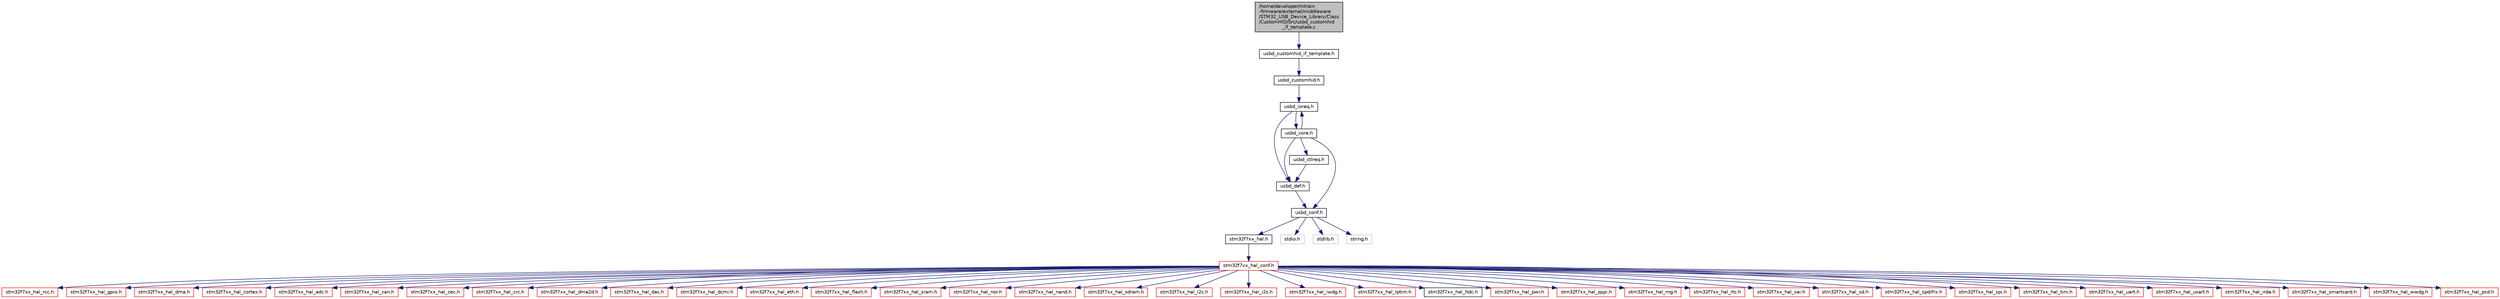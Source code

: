 digraph "/home/developer/mtrain-firmware/external/middleware/STM32_USB_Device_Library/Class/CustomHID/Src/usbd_customhid_if_template.c"
{
  edge [fontname="Helvetica",fontsize="10",labelfontname="Helvetica",labelfontsize="10"];
  node [fontname="Helvetica",fontsize="10",shape=record];
  Node0 [label="/home/developer/mtrain\l-firmware/external/middleware\l/STM32_USB_Device_Library/Class\l/CustomHID/Src/usbd_customhid\l_if_template.c",height=0.2,width=0.4,color="black", fillcolor="grey75", style="filled", fontcolor="black"];
  Node0 -> Node1 [color="midnightblue",fontsize="10",style="solid",fontname="Helvetica"];
  Node1 [label="usbd_customhid_if_template.h",height=0.2,width=0.4,color="black", fillcolor="white", style="filled",URL="$usbd__customhid__if__template_8h.html",tooltip="Header for usbd_customhid_if_template.c file. "];
  Node1 -> Node2 [color="midnightblue",fontsize="10",style="solid",fontname="Helvetica"];
  Node2 [label="usbd_customhid.h",height=0.2,width=0.4,color="black", fillcolor="white", style="filled",URL="$usbd__customhid_8h.html",tooltip="header file for the usbd_customhid.c file. "];
  Node2 -> Node3 [color="midnightblue",fontsize="10",style="solid",fontname="Helvetica"];
  Node3 [label="usbd_ioreq.h",height=0.2,width=0.4,color="black", fillcolor="white", style="filled",URL="$usbd__ioreq_8h.html",tooltip="Header file for the usbd_ioreq.c file. "];
  Node3 -> Node4 [color="midnightblue",fontsize="10",style="solid",fontname="Helvetica"];
  Node4 [label="usbd_def.h",height=0.2,width=0.4,color="black", fillcolor="white", style="filled",URL="$usbd__def_8h.html",tooltip="General defines for the usb device library. "];
  Node4 -> Node5 [color="midnightblue",fontsize="10",style="solid",fontname="Helvetica"];
  Node5 [label="usbd_conf.h",height=0.2,width=0.4,color="black", fillcolor="white", style="filled",URL="$usbd__conf_8h.html"];
  Node5 -> Node6 [color="midnightblue",fontsize="10",style="solid",fontname="Helvetica"];
  Node6 [label="stm32f7xx_hal.h",height=0.2,width=0.4,color="black", fillcolor="white", style="filled",URL="$stm32f7xx__hal_8h.html",tooltip="This file contains all the functions prototypes for the HAL module driver. "];
  Node6 -> Node7 [color="midnightblue",fontsize="10",style="solid",fontname="Helvetica"];
  Node7 [label="stm32f7xx_hal_conf.h",height=0.2,width=0.4,color="red", fillcolor="white", style="filled",URL="$stm32f7xx__hal__conf_8h.html",tooltip="HAL configuration file. "];
  Node7 -> Node8 [color="midnightblue",fontsize="10",style="solid",fontname="Helvetica"];
  Node8 [label="stm32f7xx_hal_rcc.h",height=0.2,width=0.4,color="red", fillcolor="white", style="filled",URL="$stm32f7xx__hal__rcc_8h.html",tooltip="Header file of RCC HAL module. "];
  Node7 -> Node14 [color="midnightblue",fontsize="10",style="solid",fontname="Helvetica"];
  Node14 [label="stm32f7xx_hal_gpio.h",height=0.2,width=0.4,color="red", fillcolor="white", style="filled",URL="$stm32f7xx__hal__gpio_8h.html",tooltip="Header file of GPIO HAL module. "];
  Node7 -> Node16 [color="midnightblue",fontsize="10",style="solid",fontname="Helvetica"];
  Node16 [label="stm32f7xx_hal_dma.h",height=0.2,width=0.4,color="red", fillcolor="white", style="filled",URL="$stm32f7xx__hal__dma_8h.html",tooltip="Header file of DMA HAL module. "];
  Node7 -> Node18 [color="midnightblue",fontsize="10",style="solid",fontname="Helvetica"];
  Node18 [label="stm32f7xx_hal_cortex.h",height=0.2,width=0.4,color="red", fillcolor="white", style="filled",URL="$stm32f7xx__hal__cortex_8h.html",tooltip="Header file of CORTEX HAL module. "];
  Node7 -> Node19 [color="midnightblue",fontsize="10",style="solid",fontname="Helvetica"];
  Node19 [label="stm32f7xx_hal_adc.h",height=0.2,width=0.4,color="red", fillcolor="white", style="filled",URL="$stm32f7xx__hal__adc_8h.html",tooltip="Header file of ADC HAL extension module. "];
  Node7 -> Node21 [color="midnightblue",fontsize="10",style="solid",fontname="Helvetica"];
  Node21 [label="stm32f7xx_hal_can.h",height=0.2,width=0.4,color="red", fillcolor="white", style="filled",URL="$stm32f7xx__hal__can_8h.html",tooltip="Header file of CAN HAL module. "];
  Node7 -> Node22 [color="midnightblue",fontsize="10",style="solid",fontname="Helvetica"];
  Node22 [label="stm32f7xx_hal_cec.h",height=0.2,width=0.4,color="red", fillcolor="white", style="filled",URL="$stm32f7xx__hal__cec_8h.html",tooltip="Header file of CEC HAL module. "];
  Node7 -> Node23 [color="midnightblue",fontsize="10",style="solid",fontname="Helvetica"];
  Node23 [label="stm32f7xx_hal_crc.h",height=0.2,width=0.4,color="red", fillcolor="white", style="filled",URL="$stm32f7xx__hal__crc_8h.html",tooltip="Header file of CRC HAL module. "];
  Node7 -> Node25 [color="midnightblue",fontsize="10",style="solid",fontname="Helvetica"];
  Node25 [label="stm32f7xx_hal_dma2d.h",height=0.2,width=0.4,color="red", fillcolor="white", style="filled",URL="$stm32f7xx__hal__dma2d_8h.html",tooltip="Header file of DMA2D HAL module. "];
  Node7 -> Node26 [color="midnightblue",fontsize="10",style="solid",fontname="Helvetica"];
  Node26 [label="stm32f7xx_hal_dac.h",height=0.2,width=0.4,color="red", fillcolor="white", style="filled",URL="$stm32f7xx__hal__dac_8h.html",tooltip="Header file of DAC HAL module. "];
  Node7 -> Node28 [color="midnightblue",fontsize="10",style="solid",fontname="Helvetica"];
  Node28 [label="stm32f7xx_hal_dcmi.h",height=0.2,width=0.4,color="red", fillcolor="white", style="filled",URL="$stm32f7xx__hal__dcmi_8h.html",tooltip="Header file of DCMI HAL module. "];
  Node7 -> Node29 [color="midnightblue",fontsize="10",style="solid",fontname="Helvetica"];
  Node29 [label="stm32f7xx_hal_eth.h",height=0.2,width=0.4,color="red", fillcolor="white", style="filled",URL="$stm32f7xx__hal__eth_8h.html",tooltip="Header file of ETH HAL module. "];
  Node7 -> Node30 [color="midnightblue",fontsize="10",style="solid",fontname="Helvetica"];
  Node30 [label="stm32f7xx_hal_flash.h",height=0.2,width=0.4,color="red", fillcolor="white", style="filled",URL="$stm32f7xx__hal__flash_8h.html",tooltip="Header file of FLASH HAL module. "];
  Node7 -> Node32 [color="midnightblue",fontsize="10",style="solid",fontname="Helvetica"];
  Node32 [label="stm32f7xx_hal_sram.h",height=0.2,width=0.4,color="red", fillcolor="white", style="filled",URL="$stm32f7xx__hal__sram_8h.html",tooltip="Header file of SRAM HAL module. "];
  Node7 -> Node34 [color="midnightblue",fontsize="10",style="solid",fontname="Helvetica"];
  Node34 [label="stm32f7xx_hal_nor.h",height=0.2,width=0.4,color="red", fillcolor="white", style="filled",URL="$stm32f7xx__hal__nor_8h.html",tooltip="Header file of NOR HAL module. "];
  Node7 -> Node35 [color="midnightblue",fontsize="10",style="solid",fontname="Helvetica"];
  Node35 [label="stm32f7xx_hal_nand.h",height=0.2,width=0.4,color="red", fillcolor="white", style="filled",URL="$stm32f7xx__hal__nand_8h.html",tooltip="Header file of NAND HAL module. "];
  Node7 -> Node36 [color="midnightblue",fontsize="10",style="solid",fontname="Helvetica"];
  Node36 [label="stm32f7xx_hal_sdram.h",height=0.2,width=0.4,color="red", fillcolor="white", style="filled",URL="$stm32f7xx__hal__sdram_8h.html",tooltip="Header file of SDRAM HAL module. "];
  Node7 -> Node37 [color="midnightblue",fontsize="10",style="solid",fontname="Helvetica"];
  Node37 [label="stm32f7xx_hal_i2c.h",height=0.2,width=0.4,color="red", fillcolor="white", style="filled",URL="$stm32f7xx__hal__i2c_8h.html",tooltip="Header file of I2C HAL module. "];
  Node7 -> Node39 [color="midnightblue",fontsize="10",style="solid",fontname="Helvetica"];
  Node39 [label="stm32f7xx_hal_i2s.h",height=0.2,width=0.4,color="red", fillcolor="white", style="filled",URL="$stm32f7xx__hal__i2s_8h.html",tooltip="Header file of I2S HAL module. "];
  Node7 -> Node40 [color="midnightblue",fontsize="10",style="solid",fontname="Helvetica"];
  Node40 [label="stm32f7xx_hal_iwdg.h",height=0.2,width=0.4,color="red", fillcolor="white", style="filled",URL="$stm32f7xx__hal__iwdg_8h.html",tooltip="Header file of IWDG HAL module. "];
  Node7 -> Node41 [color="midnightblue",fontsize="10",style="solid",fontname="Helvetica"];
  Node41 [label="stm32f7xx_hal_lptim.h",height=0.2,width=0.4,color="red", fillcolor="white", style="filled",URL="$stm32f7xx__hal__lptim_8h.html",tooltip="Header file of LPTIM HAL module. "];
  Node7 -> Node42 [color="midnightblue",fontsize="10",style="solid",fontname="Helvetica"];
  Node42 [label="stm32f7xx_hal_ltdc.h",height=0.2,width=0.4,color="black", fillcolor="white", style="filled",URL="$stm32f7xx__hal__ltdc_8h.html",tooltip="Header file of LTDC HAL module. "];
  Node7 -> Node43 [color="midnightblue",fontsize="10",style="solid",fontname="Helvetica"];
  Node43 [label="stm32f7xx_hal_pwr.h",height=0.2,width=0.4,color="red", fillcolor="white", style="filled",URL="$stm32f7xx__hal__pwr_8h.html",tooltip="Header file of PWR HAL module. "];
  Node7 -> Node45 [color="midnightblue",fontsize="10",style="solid",fontname="Helvetica"];
  Node45 [label="stm32f7xx_hal_qspi.h",height=0.2,width=0.4,color="red", fillcolor="white", style="filled",URL="$stm32f7xx__hal__qspi_8h.html",tooltip="Header file of QSPI HAL module. "];
  Node7 -> Node46 [color="midnightblue",fontsize="10",style="solid",fontname="Helvetica"];
  Node46 [label="stm32f7xx_hal_rng.h",height=0.2,width=0.4,color="red", fillcolor="white", style="filled",URL="$stm32f7xx__hal__rng_8h.html",tooltip="Header file of RNG HAL module. "];
  Node7 -> Node47 [color="midnightblue",fontsize="10",style="solid",fontname="Helvetica"];
  Node47 [label="stm32f7xx_hal_rtc.h",height=0.2,width=0.4,color="red", fillcolor="white", style="filled",URL="$stm32f7xx__hal__rtc_8h.html",tooltip="Header file of RTC HAL module. "];
  Node7 -> Node49 [color="midnightblue",fontsize="10",style="solid",fontname="Helvetica"];
  Node49 [label="stm32f7xx_hal_sai.h",height=0.2,width=0.4,color="red", fillcolor="white", style="filled",URL="$stm32f7xx__hal__sai_8h.html",tooltip="Header file of SAI HAL module. "];
  Node7 -> Node50 [color="midnightblue",fontsize="10",style="solid",fontname="Helvetica"];
  Node50 [label="stm32f7xx_hal_sd.h",height=0.2,width=0.4,color="red", fillcolor="white", style="filled",URL="$stm32f7xx__hal__sd_8h.html",tooltip="Header file of SD HAL module. "];
  Node7 -> Node52 [color="midnightblue",fontsize="10",style="solid",fontname="Helvetica"];
  Node52 [label="stm32f7xx_hal_spdifrx.h",height=0.2,width=0.4,color="red", fillcolor="white", style="filled",URL="$stm32f7xx__hal__spdifrx_8h.html",tooltip="Header file of SPDIFRX HAL module. "];
  Node7 -> Node53 [color="midnightblue",fontsize="10",style="solid",fontname="Helvetica"];
  Node53 [label="stm32f7xx_hal_spi.h",height=0.2,width=0.4,color="red", fillcolor="white", style="filled",URL="$stm32f7xx__hal__spi_8h.html",tooltip="Header file of SPI HAL module. "];
  Node7 -> Node54 [color="midnightblue",fontsize="10",style="solid",fontname="Helvetica"];
  Node54 [label="stm32f7xx_hal_tim.h",height=0.2,width=0.4,color="red", fillcolor="white", style="filled",URL="$stm32f7xx__hal__tim_8h.html",tooltip="Header file of TIM HAL module. "];
  Node7 -> Node56 [color="midnightblue",fontsize="10",style="solid",fontname="Helvetica"];
  Node56 [label="stm32f7xx_hal_uart.h",height=0.2,width=0.4,color="red", fillcolor="white", style="filled",URL="$stm32f7xx__hal__uart_8h.html",tooltip="Header file of UART HAL module. "];
  Node7 -> Node58 [color="midnightblue",fontsize="10",style="solid",fontname="Helvetica"];
  Node58 [label="stm32f7xx_hal_usart.h",height=0.2,width=0.4,color="red", fillcolor="white", style="filled",URL="$stm32f7xx__hal__usart_8h.html",tooltip="Header file of USART HAL module. "];
  Node7 -> Node60 [color="midnightblue",fontsize="10",style="solid",fontname="Helvetica"];
  Node60 [label="stm32f7xx_hal_irda.h",height=0.2,width=0.4,color="red", fillcolor="white", style="filled",URL="$stm32f7xx__hal__irda_8h.html",tooltip="Header file of IRDA HAL module. "];
  Node7 -> Node62 [color="midnightblue",fontsize="10",style="solid",fontname="Helvetica"];
  Node62 [label="stm32f7xx_hal_smartcard.h",height=0.2,width=0.4,color="red", fillcolor="white", style="filled",URL="$stm32f7xx__hal__smartcard_8h.html",tooltip="Header file of SMARTCARD HAL module. "];
  Node7 -> Node64 [color="midnightblue",fontsize="10",style="solid",fontname="Helvetica"];
  Node64 [label="stm32f7xx_hal_wwdg.h",height=0.2,width=0.4,color="red", fillcolor="white", style="filled",URL="$stm32f7xx__hal__wwdg_8h.html",tooltip="Header file of WWDG HAL module. "];
  Node7 -> Node65 [color="midnightblue",fontsize="10",style="solid",fontname="Helvetica"];
  Node65 [label="stm32f7xx_hal_pcd.h",height=0.2,width=0.4,color="red", fillcolor="white", style="filled",URL="$stm32f7xx__hal__pcd_8h.html",tooltip="Header file of PCD HAL module. "];
  Node5 -> Node12 [color="midnightblue",fontsize="10",style="solid",fontname="Helvetica"];
  Node12 [label="stdio.h",height=0.2,width=0.4,color="grey75", fillcolor="white", style="filled"];
  Node5 -> Node73 [color="midnightblue",fontsize="10",style="solid",fontname="Helvetica"];
  Node73 [label="stdlib.h",height=0.2,width=0.4,color="grey75", fillcolor="white", style="filled"];
  Node5 -> Node74 [color="midnightblue",fontsize="10",style="solid",fontname="Helvetica"];
  Node74 [label="string.h",height=0.2,width=0.4,color="grey75", fillcolor="white", style="filled"];
  Node3 -> Node75 [color="midnightblue",fontsize="10",style="solid",fontname="Helvetica"];
  Node75 [label="usbd_core.h",height=0.2,width=0.4,color="black", fillcolor="white", style="filled",URL="$usbd__core_8h.html",tooltip="Header file for usbd_core.c file. "];
  Node75 -> Node5 [color="midnightblue",fontsize="10",style="solid",fontname="Helvetica"];
  Node75 -> Node4 [color="midnightblue",fontsize="10",style="solid",fontname="Helvetica"];
  Node75 -> Node3 [color="midnightblue",fontsize="10",style="solid",fontname="Helvetica"];
  Node75 -> Node76 [color="midnightblue",fontsize="10",style="solid",fontname="Helvetica"];
  Node76 [label="usbd_ctlreq.h",height=0.2,width=0.4,color="black", fillcolor="white", style="filled",URL="$usbd__ctlreq_8h.html"];
  Node76 -> Node4 [color="midnightblue",fontsize="10",style="solid",fontname="Helvetica"];
}
